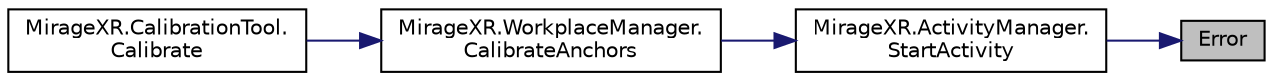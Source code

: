 digraph "Error"
{
 // INTERACTIVE_SVG=YES
 // LATEX_PDF_SIZE
  edge [fontname="Helvetica",fontsize="10",labelfontname="Helvetica",labelfontsize="10"];
  node [fontname="Helvetica",fontsize="10",shape=record];
  rankdir="RL";
  Node1 [label="Error",height=0.2,width=0.4,color="black", fillcolor="grey75", style="filled", fontcolor="black",tooltip="Speak out error message."];
  Node1 -> Node2 [dir="back",color="midnightblue",fontsize="10",style="solid",fontname="Helvetica"];
  Node2 [label="MirageXR.ActivityManager.\lStartActivity",height=0.2,width=0.4,color="black", fillcolor="white", style="filled",URL="$class_mirage_x_r_1_1_activity_manager.html#a7dcec5193cc83d51982799ff48804aaa",tooltip="Starts the activity when workplace file parsing is completed."];
  Node2 -> Node3 [dir="back",color="midnightblue",fontsize="10",style="solid",fontname="Helvetica"];
  Node3 [label="MirageXR.WorkplaceManager.\lCalibrateAnchors",height=0.2,width=0.4,color="black", fillcolor="white", style="filled",URL="$class_mirage_x_r_1_1_workplace_manager.html#a6234a2339eac7edc6bc84d2edf3f5e8b",tooltip="Calibrate workplace anchors."];
  Node3 -> Node4 [dir="back",color="midnightblue",fontsize="10",style="solid",fontname="Helvetica"];
  Node4 [label="MirageXR.CalibrationTool.\lCalibrate",height=0.2,width=0.4,color="black", fillcolor="white", style="filled",URL="$class_mirage_x_r_1_1_calibration_tool.html#a24cd7cc4761bafa4563a80d9987951ac",tooltip="Calibrate workplace model anchors."];
}
